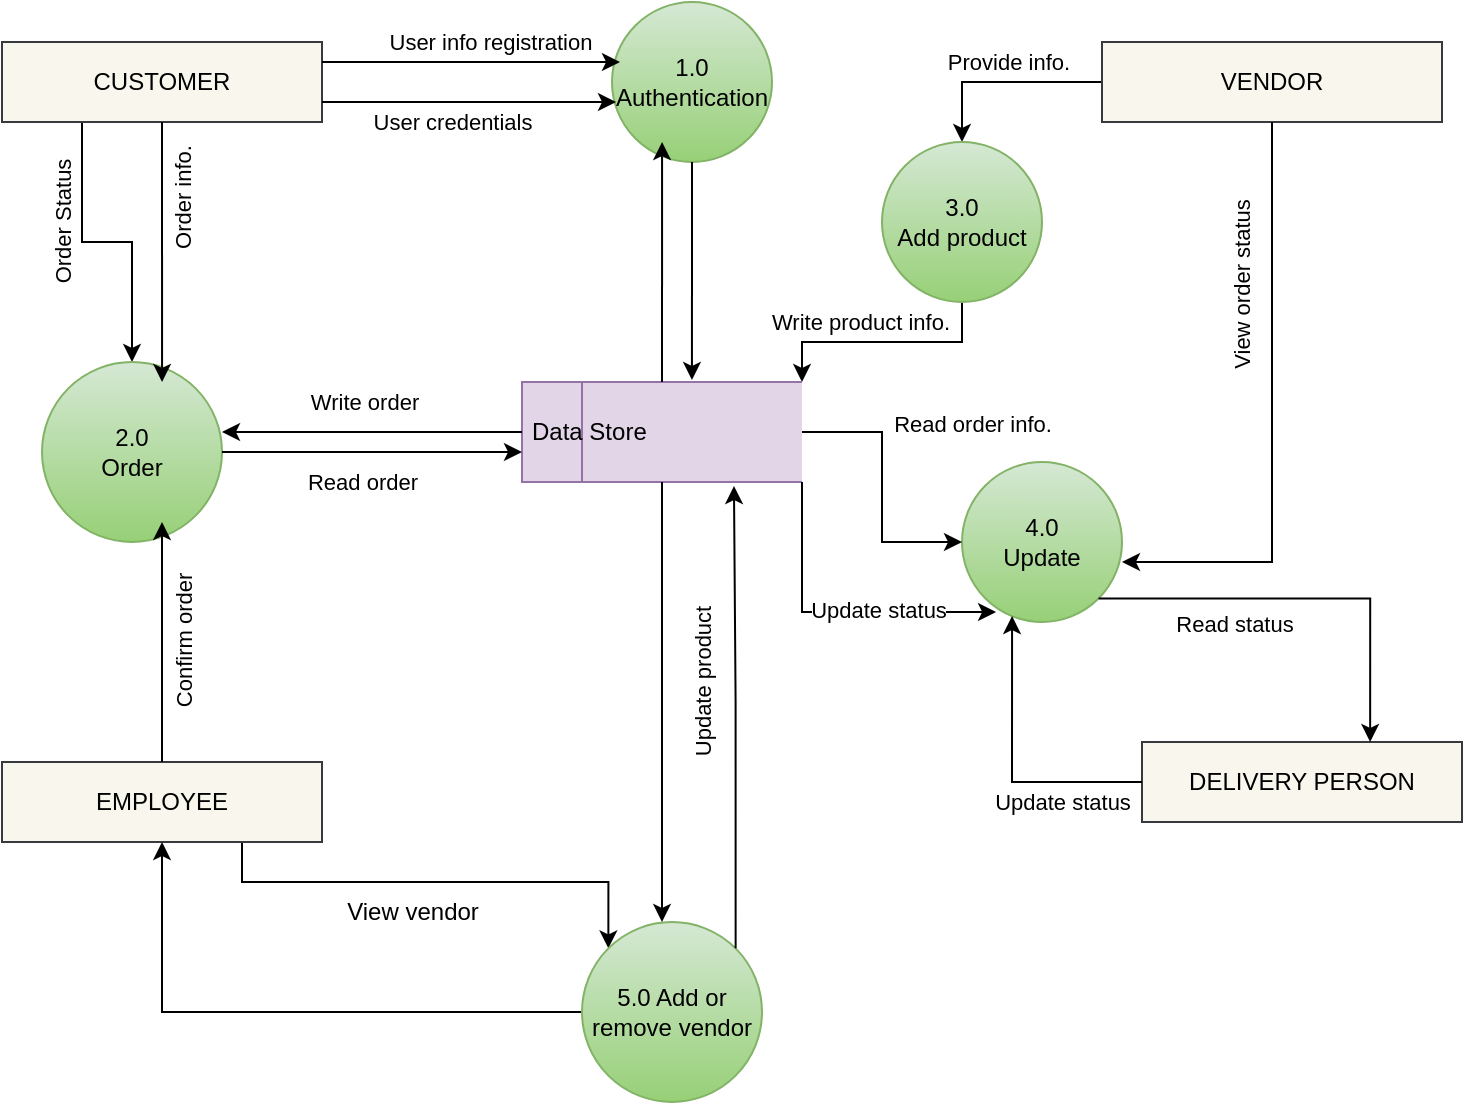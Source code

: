 <mxfile version="22.1.17" type="github" pages="2">
  <diagram name="Page-1" id="o937FJYRtLjSeJITQuZT">
    <mxGraphModel dx="794" dy="724" grid="1" gridSize="10" guides="1" tooltips="1" connect="1" arrows="1" fold="1" page="1" pageScale="1" pageWidth="850" pageHeight="1100" math="0" shadow="0">
      <root>
        <mxCell id="0" />
        <mxCell id="1" parent="0" />
        <mxCell id="Nb7JiRDmSbld0J7G8LUt-14" style="edgeStyle=orthogonalEdgeStyle;rounded=0;orthogonalLoop=1;jettySize=auto;html=1;exitX=0.25;exitY=1;exitDx=0;exitDy=0;" edge="1" parent="1" source="Nb7JiRDmSbld0J7G8LUt-1" target="Nb7JiRDmSbld0J7G8LUt-6">
          <mxGeometry relative="1" as="geometry" />
        </mxCell>
        <mxCell id="Nb7JiRDmSbld0J7G8LUt-16" value="Order Status" style="edgeLabel;html=1;align=center;verticalAlign=middle;resizable=0;points=[];rotation=-90;" vertex="1" connectable="0" parent="Nb7JiRDmSbld0J7G8LUt-14">
          <mxGeometry x="-0.31" y="-3" relative="1" as="geometry">
            <mxPoint x="-7" as="offset" />
          </mxGeometry>
        </mxCell>
        <mxCell id="Nb7JiRDmSbld0J7G8LUt-1" value="CUSTOMER" style="rounded=0;whiteSpace=wrap;html=1;fillColor=#f9f7ed;strokeColor=#36393d;" vertex="1" parent="1">
          <mxGeometry x="70" y="80" width="160" height="40" as="geometry" />
        </mxCell>
        <mxCell id="Nb7JiRDmSbld0J7G8LUt-31" style="edgeStyle=orthogonalEdgeStyle;rounded=0;orthogonalLoop=1;jettySize=auto;html=1;exitX=0;exitY=0.5;exitDx=0;exitDy=0;entryX=0.5;entryY=0;entryDx=0;entryDy=0;" edge="1" parent="1" source="Nb7JiRDmSbld0J7G8LUt-2" target="Nb7JiRDmSbld0J7G8LUt-7">
          <mxGeometry relative="1" as="geometry" />
        </mxCell>
        <mxCell id="Nb7JiRDmSbld0J7G8LUt-54" value="Provide info." style="edgeLabel;html=1;align=center;verticalAlign=middle;resizable=0;points=[];" vertex="1" connectable="0" parent="Nb7JiRDmSbld0J7G8LUt-31">
          <mxGeometry x="-0.06" y="1" relative="1" as="geometry">
            <mxPoint y="-11" as="offset" />
          </mxGeometry>
        </mxCell>
        <mxCell id="Nb7JiRDmSbld0J7G8LUt-2" value="VENDOR" style="rounded=0;whiteSpace=wrap;html=1;fillColor=#f9f7ed;strokeColor=#36393d;" vertex="1" parent="1">
          <mxGeometry x="620" y="80" width="170" height="40" as="geometry" />
        </mxCell>
        <mxCell id="Nb7JiRDmSbld0J7G8LUt-39" style="edgeStyle=orthogonalEdgeStyle;rounded=0;orthogonalLoop=1;jettySize=auto;html=1;exitX=0.75;exitY=1;exitDx=0;exitDy=0;entryX=0;entryY=0;entryDx=0;entryDy=0;" edge="1" parent="1" source="Nb7JiRDmSbld0J7G8LUt-3" target="Nb7JiRDmSbld0J7G8LUt-9">
          <mxGeometry relative="1" as="geometry" />
        </mxCell>
        <mxCell id="Nb7JiRDmSbld0J7G8LUt-3" value="EMPLOYEE" style="rounded=0;whiteSpace=wrap;html=1;fillColor=#f9f7ed;strokeColor=#36393d;" vertex="1" parent="1">
          <mxGeometry x="70" y="440" width="160" height="40" as="geometry" />
        </mxCell>
        <mxCell id="Nb7JiRDmSbld0J7G8LUt-4" value="DELIVERY PERSON" style="rounded=0;whiteSpace=wrap;html=1;fillColor=#f9f7ed;strokeColor=#36393d;" vertex="1" parent="1">
          <mxGeometry x="640" y="430" width="160" height="40" as="geometry" />
        </mxCell>
        <mxCell id="Nb7JiRDmSbld0J7G8LUt-5" value="1.0&lt;br&gt;Authentication" style="ellipse;whiteSpace=wrap;html=1;aspect=fixed;fillColor=#d5e8d4;gradientColor=#97d077;strokeColor=#82b366;" vertex="1" parent="1">
          <mxGeometry x="375" y="60" width="80" height="80" as="geometry" />
        </mxCell>
        <mxCell id="Nb7JiRDmSbld0J7G8LUt-6" value="2.0&lt;br&gt;Order" style="ellipse;whiteSpace=wrap;html=1;aspect=fixed;fillColor=#d5e8d4;gradientColor=#97d077;strokeColor=#82b366;" vertex="1" parent="1">
          <mxGeometry x="90" y="240" width="90" height="90" as="geometry" />
        </mxCell>
        <mxCell id="Nb7JiRDmSbld0J7G8LUt-44" style="edgeStyle=orthogonalEdgeStyle;rounded=0;orthogonalLoop=1;jettySize=auto;html=1;exitX=0.5;exitY=1;exitDx=0;exitDy=0;entryX=1;entryY=0;entryDx=0;entryDy=0;" edge="1" parent="1" source="Nb7JiRDmSbld0J7G8LUt-7" target="Nb7JiRDmSbld0J7G8LUt-22">
          <mxGeometry relative="1" as="geometry" />
        </mxCell>
        <mxCell id="Nb7JiRDmSbld0J7G8LUt-55" value="Write product info." style="edgeLabel;html=1;align=center;verticalAlign=middle;resizable=0;points=[];" vertex="1" connectable="0" parent="Nb7JiRDmSbld0J7G8LUt-44">
          <mxGeometry x="0.183" y="2" relative="1" as="geometry">
            <mxPoint y="-12" as="offset" />
          </mxGeometry>
        </mxCell>
        <mxCell id="Nb7JiRDmSbld0J7G8LUt-7" value="3.0&lt;br&gt;Add product" style="ellipse;whiteSpace=wrap;html=1;aspect=fixed;fillColor=#d5e8d4;gradientColor=#97d077;strokeColor=#82b366;" vertex="1" parent="1">
          <mxGeometry x="510" y="130" width="80" height="80" as="geometry" />
        </mxCell>
        <mxCell id="Nb7JiRDmSbld0J7G8LUt-8" value="4.0&lt;br&gt;Update" style="ellipse;whiteSpace=wrap;html=1;aspect=fixed;fillColor=#d5e8d4;gradientColor=#97d077;strokeColor=#82b366;" vertex="1" parent="1">
          <mxGeometry x="550" y="290" width="80" height="80" as="geometry" />
        </mxCell>
        <mxCell id="Nb7JiRDmSbld0J7G8LUt-38" style="edgeStyle=orthogonalEdgeStyle;rounded=0;orthogonalLoop=1;jettySize=auto;html=1;exitX=0;exitY=0.5;exitDx=0;exitDy=0;entryX=0.5;entryY=1;entryDx=0;entryDy=0;" edge="1" parent="1" source="Nb7JiRDmSbld0J7G8LUt-9" target="Nb7JiRDmSbld0J7G8LUt-3">
          <mxGeometry relative="1" as="geometry" />
        </mxCell>
        <mxCell id="Nb7JiRDmSbld0J7G8LUt-9" value="5.0 Add or remove vendor" style="ellipse;whiteSpace=wrap;html=1;aspect=fixed;fillColor=#d5e8d4;gradientColor=#97d077;strokeColor=#82b366;" vertex="1" parent="1">
          <mxGeometry x="360" y="520" width="90" height="90" as="geometry" />
        </mxCell>
        <mxCell id="Nb7JiRDmSbld0J7G8LUt-13" style="edgeStyle=orthogonalEdgeStyle;rounded=0;orthogonalLoop=1;jettySize=auto;html=1;exitX=0.5;exitY=1;exitDx=0;exitDy=0;entryX=0.667;entryY=0.111;entryDx=0;entryDy=0;entryPerimeter=0;" edge="1" parent="1" source="Nb7JiRDmSbld0J7G8LUt-1" target="Nb7JiRDmSbld0J7G8LUt-6">
          <mxGeometry relative="1" as="geometry" />
        </mxCell>
        <mxCell id="Nb7JiRDmSbld0J7G8LUt-17" value="Order info." style="edgeLabel;html=1;align=center;verticalAlign=middle;resizable=0;points=[];rotation=-90;" vertex="1" connectable="0" parent="Nb7JiRDmSbld0J7G8LUt-13">
          <mxGeometry x="-0.415" relative="1" as="geometry">
            <mxPoint x="10" as="offset" />
          </mxGeometry>
        </mxCell>
        <mxCell id="Nb7JiRDmSbld0J7G8LUt-18" style="edgeStyle=orthogonalEdgeStyle;rounded=0;orthogonalLoop=1;jettySize=auto;html=1;exitX=1;exitY=0.25;exitDx=0;exitDy=0;entryX=0.05;entryY=0.375;entryDx=0;entryDy=0;entryPerimeter=0;" edge="1" parent="1" source="Nb7JiRDmSbld0J7G8LUt-1" target="Nb7JiRDmSbld0J7G8LUt-5">
          <mxGeometry relative="1" as="geometry" />
        </mxCell>
        <mxCell id="Nb7JiRDmSbld0J7G8LUt-20" value="User info registration" style="edgeLabel;html=1;align=center;verticalAlign=middle;resizable=0;points=[];" vertex="1" connectable="0" parent="Nb7JiRDmSbld0J7G8LUt-18">
          <mxGeometry x="0.125" y="3" relative="1" as="geometry">
            <mxPoint y="-7" as="offset" />
          </mxGeometry>
        </mxCell>
        <mxCell id="Nb7JiRDmSbld0J7G8LUt-19" style="edgeStyle=orthogonalEdgeStyle;rounded=0;orthogonalLoop=1;jettySize=auto;html=1;exitX=1;exitY=0.75;exitDx=0;exitDy=0;entryX=0.025;entryY=0.625;entryDx=0;entryDy=0;entryPerimeter=0;" edge="1" parent="1" source="Nb7JiRDmSbld0J7G8LUt-1" target="Nb7JiRDmSbld0J7G8LUt-5">
          <mxGeometry relative="1" as="geometry" />
        </mxCell>
        <mxCell id="Nb7JiRDmSbld0J7G8LUt-21" value="User credentials" style="edgeLabel;html=1;align=center;verticalAlign=middle;resizable=0;points=[];" vertex="1" connectable="0" parent="Nb7JiRDmSbld0J7G8LUt-19">
          <mxGeometry x="-0.113" y="-3" relative="1" as="geometry">
            <mxPoint y="7" as="offset" />
          </mxGeometry>
        </mxCell>
        <mxCell id="Nb7JiRDmSbld0J7G8LUt-45" style="edgeStyle=orthogonalEdgeStyle;rounded=0;orthogonalLoop=1;jettySize=auto;html=1;exitX=1;exitY=0.5;exitDx=0;exitDy=0;" edge="1" parent="1" source="Nb7JiRDmSbld0J7G8LUt-22" target="Nb7JiRDmSbld0J7G8LUt-8">
          <mxGeometry relative="1" as="geometry" />
        </mxCell>
        <mxCell id="Nb7JiRDmSbld0J7G8LUt-50" value="Read order info." style="edgeLabel;html=1;align=center;verticalAlign=middle;resizable=0;points=[];" vertex="1" connectable="0" parent="Nb7JiRDmSbld0J7G8LUt-45">
          <mxGeometry x="-0.314" y="-2" relative="1" as="geometry">
            <mxPoint x="47" y="-11" as="offset" />
          </mxGeometry>
        </mxCell>
        <mxCell id="Nb7JiRDmSbld0J7G8LUt-22" value="Data Store" style="html=1;dashed=0;whiteSpace=wrap;shape=mxgraph.dfd.dataStoreID;align=left;spacingLeft=3;points=[[0,0],[0.5,0],[1,0],[0,0.5],[1,0.5],[0,1],[0.5,1],[1,1]];fillColor=#e1d5e7;strokeColor=#9673a6;" vertex="1" parent="1">
          <mxGeometry x="330" y="250" width="140" height="50" as="geometry" />
        </mxCell>
        <mxCell id="Nb7JiRDmSbld0J7G8LUt-28" style="edgeStyle=orthogonalEdgeStyle;rounded=0;orthogonalLoop=1;jettySize=auto;html=1;exitX=0.5;exitY=0;exitDx=0;exitDy=0;entryX=0.313;entryY=0.875;entryDx=0;entryDy=0;entryPerimeter=0;" edge="1" parent="1" source="Nb7JiRDmSbld0J7G8LUt-22" target="Nb7JiRDmSbld0J7G8LUt-5">
          <mxGeometry relative="1" as="geometry" />
        </mxCell>
        <mxCell id="Nb7JiRDmSbld0J7G8LUt-29" style="edgeStyle=orthogonalEdgeStyle;rounded=0;orthogonalLoop=1;jettySize=auto;html=1;exitX=0.5;exitY=0;exitDx=0;exitDy=0;" edge="1" parent="1" source="Nb7JiRDmSbld0J7G8LUt-3">
          <mxGeometry relative="1" as="geometry">
            <mxPoint x="150" y="320" as="targetPoint" />
          </mxGeometry>
        </mxCell>
        <mxCell id="Nb7JiRDmSbld0J7G8LUt-30" value="Confirm order" style="edgeLabel;html=1;align=center;verticalAlign=middle;resizable=0;points=[];rotation=-90;" vertex="1" connectable="0" parent="Nb7JiRDmSbld0J7G8LUt-29">
          <mxGeometry y="-3" relative="1" as="geometry">
            <mxPoint x="7" as="offset" />
          </mxGeometry>
        </mxCell>
        <mxCell id="Nb7JiRDmSbld0J7G8LUt-33" style="edgeStyle=orthogonalEdgeStyle;rounded=0;orthogonalLoop=1;jettySize=auto;html=1;exitX=0.5;exitY=1;exitDx=0;exitDy=0;entryX=1;entryY=0.625;entryDx=0;entryDy=0;entryPerimeter=0;" edge="1" parent="1" source="Nb7JiRDmSbld0J7G8LUt-2" target="Nb7JiRDmSbld0J7G8LUt-8">
          <mxGeometry relative="1" as="geometry" />
        </mxCell>
        <mxCell id="Nb7JiRDmSbld0J7G8LUt-53" value="View order status" style="edgeLabel;html=1;align=center;verticalAlign=middle;resizable=0;points=[];rotation=-90;" vertex="1" connectable="0" parent="Nb7JiRDmSbld0J7G8LUt-33">
          <mxGeometry x="-0.428" y="-3" relative="1" as="geometry">
            <mxPoint x="-12" y="-3" as="offset" />
          </mxGeometry>
        </mxCell>
        <mxCell id="Nb7JiRDmSbld0J7G8LUt-34" style="edgeStyle=orthogonalEdgeStyle;rounded=0;orthogonalLoop=1;jettySize=auto;html=1;exitX=0;exitY=0.5;exitDx=0;exitDy=0;entryX=0.313;entryY=0.963;entryDx=0;entryDy=0;entryPerimeter=0;" edge="1" parent="1" source="Nb7JiRDmSbld0J7G8LUt-4" target="Nb7JiRDmSbld0J7G8LUt-8">
          <mxGeometry relative="1" as="geometry" />
        </mxCell>
        <mxCell id="Nb7JiRDmSbld0J7G8LUt-51" value="Update status" style="edgeLabel;html=1;align=center;verticalAlign=middle;resizable=0;points=[];" vertex="1" connectable="0" parent="Nb7JiRDmSbld0J7G8LUt-34">
          <mxGeometry x="0.304" y="1" relative="1" as="geometry">
            <mxPoint x="26" y="41" as="offset" />
          </mxGeometry>
        </mxCell>
        <mxCell id="Nb7JiRDmSbld0J7G8LUt-35" style="edgeStyle=orthogonalEdgeStyle;rounded=0;orthogonalLoop=1;jettySize=auto;html=1;exitX=1;exitY=1;exitDx=0;exitDy=0;entryX=0.713;entryY=0;entryDx=0;entryDy=0;entryPerimeter=0;" edge="1" parent="1" source="Nb7JiRDmSbld0J7G8LUt-8" target="Nb7JiRDmSbld0J7G8LUt-4">
          <mxGeometry relative="1" as="geometry" />
        </mxCell>
        <mxCell id="Nb7JiRDmSbld0J7G8LUt-52" value="Read status" style="edgeLabel;html=1;align=center;verticalAlign=middle;resizable=0;points=[];" vertex="1" connectable="0" parent="Nb7JiRDmSbld0J7G8LUt-35">
          <mxGeometry x="-0.354" y="-2" relative="1" as="geometry">
            <mxPoint y="10" as="offset" />
          </mxGeometry>
        </mxCell>
        <mxCell id="Nb7JiRDmSbld0J7G8LUt-41" style="edgeStyle=orthogonalEdgeStyle;rounded=0;orthogonalLoop=1;jettySize=auto;html=1;exitX=0.5;exitY=1;exitDx=0;exitDy=0;" edge="1" parent="1">
          <mxGeometry relative="1" as="geometry">
            <mxPoint x="400" y="300" as="sourcePoint" />
            <mxPoint x="400" y="520" as="targetPoint" />
          </mxGeometry>
        </mxCell>
        <mxCell id="Nb7JiRDmSbld0J7G8LUt-48" value="Update product" style="edgeLabel;html=1;align=center;verticalAlign=middle;resizable=0;points=[];rotation=-90;" vertex="1" connectable="0" parent="Nb7JiRDmSbld0J7G8LUt-41">
          <mxGeometry x="-0.073" y="3" relative="1" as="geometry">
            <mxPoint x="17" y="-2" as="offset" />
          </mxGeometry>
        </mxCell>
        <mxCell id="Nb7JiRDmSbld0J7G8LUt-43" style="edgeStyle=orthogonalEdgeStyle;rounded=0;orthogonalLoop=1;jettySize=auto;html=1;exitX=1;exitY=1;exitDx=0;exitDy=0;entryX=0.213;entryY=0.938;entryDx=0;entryDy=0;entryPerimeter=0;" edge="1" parent="1" source="Nb7JiRDmSbld0J7G8LUt-22" target="Nb7JiRDmSbld0J7G8LUt-8">
          <mxGeometry relative="1" as="geometry" />
        </mxCell>
        <mxCell id="Nb7JiRDmSbld0J7G8LUt-49" value="Update status" style="edgeLabel;html=1;align=center;verticalAlign=middle;resizable=0;points=[];" vertex="1" connectable="0" parent="Nb7JiRDmSbld0J7G8LUt-43">
          <mxGeometry x="0.272" y="1" relative="1" as="geometry">
            <mxPoint as="offset" />
          </mxGeometry>
        </mxCell>
        <mxCell id="Nb7JiRDmSbld0J7G8LUt-46" style="edgeStyle=orthogonalEdgeStyle;rounded=0;orthogonalLoop=1;jettySize=auto;html=1;exitX=0.5;exitY=1;exitDx=0;exitDy=0;entryX=0.607;entryY=-0.02;entryDx=0;entryDy=0;entryPerimeter=0;" edge="1" parent="1" source="Nb7JiRDmSbld0J7G8LUt-5" target="Nb7JiRDmSbld0J7G8LUt-22">
          <mxGeometry relative="1" as="geometry" />
        </mxCell>
        <mxCell id="Nb7JiRDmSbld0J7G8LUt-47" style="edgeStyle=orthogonalEdgeStyle;rounded=0;orthogonalLoop=1;jettySize=auto;html=1;exitX=1;exitY=0;exitDx=0;exitDy=0;entryX=0.757;entryY=1.04;entryDx=0;entryDy=0;entryPerimeter=0;" edge="1" parent="1" source="Nb7JiRDmSbld0J7G8LUt-9" target="Nb7JiRDmSbld0J7G8LUt-22">
          <mxGeometry relative="1" as="geometry" />
        </mxCell>
        <mxCell id="Nb7JiRDmSbld0J7G8LUt-57" style="edgeStyle=orthogonalEdgeStyle;rounded=0;orthogonalLoop=1;jettySize=auto;html=1;exitX=1;exitY=0.5;exitDx=0;exitDy=0;entryX=0;entryY=0.7;entryDx=0;entryDy=0;entryPerimeter=0;" edge="1" parent="1" source="Nb7JiRDmSbld0J7G8LUt-6" target="Nb7JiRDmSbld0J7G8LUt-22">
          <mxGeometry relative="1" as="geometry" />
        </mxCell>
        <mxCell id="Nb7JiRDmSbld0J7G8LUt-59" value="Read order" style="edgeLabel;html=1;align=center;verticalAlign=middle;resizable=0;points=[];" vertex="1" connectable="0" parent="Nb7JiRDmSbld0J7G8LUt-57">
          <mxGeometry x="0.16" y="2" relative="1" as="geometry">
            <mxPoint x="-17" y="17" as="offset" />
          </mxGeometry>
        </mxCell>
        <mxCell id="Nb7JiRDmSbld0J7G8LUt-58" style="edgeStyle=orthogonalEdgeStyle;rounded=0;orthogonalLoop=1;jettySize=auto;html=1;exitX=0;exitY=0.5;exitDx=0;exitDy=0;" edge="1" parent="1" source="Nb7JiRDmSbld0J7G8LUt-22">
          <mxGeometry relative="1" as="geometry">
            <mxPoint x="180" y="275" as="targetPoint" />
          </mxGeometry>
        </mxCell>
        <mxCell id="Nb7JiRDmSbld0J7G8LUt-60" value="Write order" style="edgeLabel;html=1;align=center;verticalAlign=middle;resizable=0;points=[];" vertex="1" connectable="0" parent="Nb7JiRDmSbld0J7G8LUt-58">
          <mxGeometry x="0.595" relative="1" as="geometry">
            <mxPoint x="40" y="-15" as="offset" />
          </mxGeometry>
        </mxCell>
        <mxCell id="Nb7JiRDmSbld0J7G8LUt-61" value="View vendor" style="text;html=1;align=center;verticalAlign=middle;resizable=0;points=[];autosize=1;strokeColor=none;fillColor=none;" vertex="1" parent="1">
          <mxGeometry x="230" y="500" width="90" height="30" as="geometry" />
        </mxCell>
      </root>
    </mxGraphModel>
  </diagram>
  <diagram id="CsZB_hJ1FC-sIrTOdqW9" name="Page-2">
    <mxGraphModel dx="794" dy="724" grid="1" gridSize="10" guides="1" tooltips="1" connect="1" arrows="1" fold="1" page="1" pageScale="1" pageWidth="850" pageHeight="1100" math="0" shadow="0">
      <root>
        <mxCell id="0" />
        <mxCell id="1" parent="0" />
      </root>
    </mxGraphModel>
  </diagram>
</mxfile>

